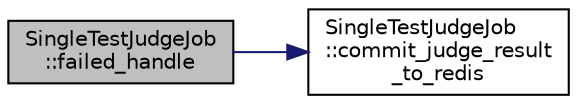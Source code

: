 digraph "SingleTestJudgeJob::failed_handle"
{
 // LATEX_PDF_SIZE
  edge [fontname="Helvetica",fontsize="10",labelfontname="Helvetica",labelfontsize="10"];
  node [fontname="Helvetica",fontsize="10",shape=record];
  rankdir="LR";
  Node19 [label="SingleTestJudgeJob\l::failed_handle",height=0.2,width=0.4,color="black", fillcolor="grey75", style="filled", fontcolor="black",tooltip=" "];
  Node19 -> Node20 [color="midnightblue",fontsize="10",style="solid",fontname="Helvetica"];
  Node20 [label="SingleTestJudgeJob\l::commit_judge_result\l_to_redis",height=0.2,width=0.4,color="black", fillcolor="white", style="filled",URL="$class_single_test_judge_job.html#a1164e58c5a31801605d50e8567d6013f",tooltip=" "];
}
